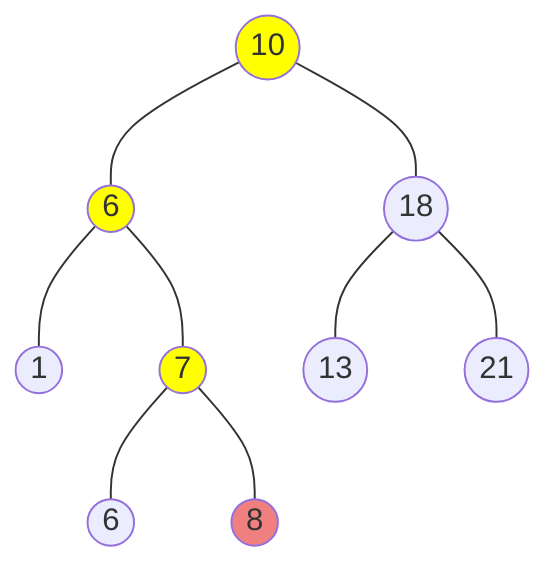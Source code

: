 graph TD
    a((10))
    a --- b((6))
    a --- c((18))
    b --- d((1))
    b --- e((7))
    c --- f((13))
    c --- g((21))
    e --- h((6))
    e --- i((8))

    classDef stone  fill:Yellow
    classDef target fill:LightCoral

    class a,b,e stone
    class i target